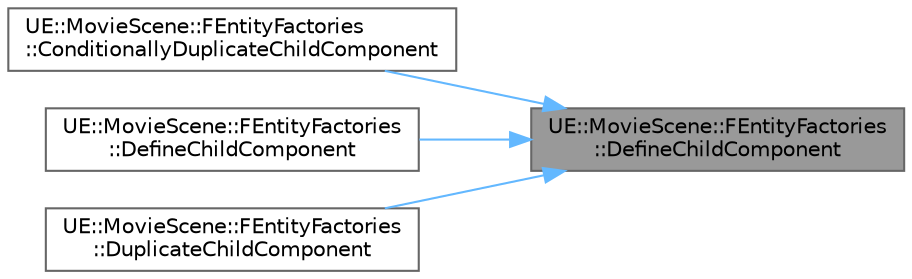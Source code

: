 digraph "UE::MovieScene::FEntityFactories::DefineChildComponent"
{
 // INTERACTIVE_SVG=YES
 // LATEX_PDF_SIZE
  bgcolor="transparent";
  edge [fontname=Helvetica,fontsize=10,labelfontname=Helvetica,labelfontsize=10];
  node [fontname=Helvetica,fontsize=10,shape=box,height=0.2,width=0.4];
  rankdir="RL";
  Node1 [id="Node000001",label="UE::MovieScene::FEntityFactories\l::DefineChildComponent",height=0.2,width=0.4,color="gray40", fillcolor="grey60", style="filled", fontcolor="black",tooltip="Defines a component as something that should always be created on every child entity."];
  Node1 -> Node2 [id="edge1_Node000001_Node000002",dir="back",color="steelblue1",style="solid",tooltip=" "];
  Node2 [id="Node000002",label="UE::MovieScene::FEntityFactories\l::ConditionallyDuplicateChildComponent",height=0.2,width=0.4,color="grey40", fillcolor="white", style="filled",URL="$dd/dd4/structUE_1_1MovieScene_1_1FEntityFactories.html#aeaab911d98512f2327738295fb00d7d9",tooltip="Makes the given component automatically copied from a parent entity to all its children entities,..."];
  Node1 -> Node3 [id="edge2_Node000001_Node000003",dir="back",color="steelblue1",style="solid",tooltip=" "];
  Node3 [id="Node000003",label="UE::MovieScene::FEntityFactories\l::DefineChildComponent",height=0.2,width=0.4,color="grey40", fillcolor="white", style="filled",URL="$dd/dd4/structUE_1_1MovieScene_1_1FEntityFactories.html#adf7831ae733e60ba616f1be7ccd7121b",tooltip="Specifies that if a component is present on a parent entity, the given child component should be crea..."];
  Node1 -> Node4 [id="edge3_Node000001_Node000004",dir="back",color="steelblue1",style="solid",tooltip=" "];
  Node4 [id="Node000004",label="UE::MovieScene::FEntityFactories\l::DuplicateChildComponent",height=0.2,width=0.4,color="grey40", fillcolor="white", style="filled",URL="$dd/dd4/structUE_1_1MovieScene_1_1FEntityFactories.html#ac095c61b557574c2bc9192e31cb17d10",tooltip="Makes the given component automatically copied from a parent entity to all its children entities."];
}
